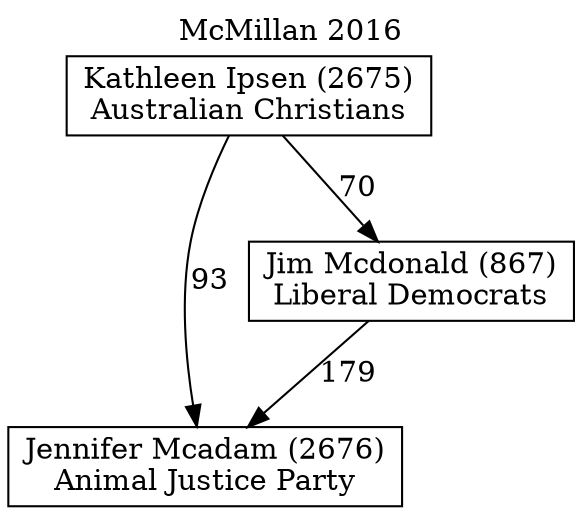 // House preference flow
digraph "Jennifer Mcadam (2676)_McMillan_2016" {
	graph [label="McMillan 2016" labelloc=t mclimit=10]
	node [shape=box]
	"Kathleen Ipsen (2675)" [label="Kathleen Ipsen (2675)
Australian Christians"]
	"Jennifer Mcadam (2676)" [label="Jennifer Mcadam (2676)
Animal Justice Party"]
	"Jim Mcdonald (867)" [label="Jim Mcdonald (867)
Liberal Democrats"]
	"Jim Mcdonald (867)" -> "Jennifer Mcadam (2676)" [label=179]
	"Kathleen Ipsen (2675)" -> "Jim Mcdonald (867)" [label=70]
	"Kathleen Ipsen (2675)" -> "Jennifer Mcadam (2676)" [label=93]
}
